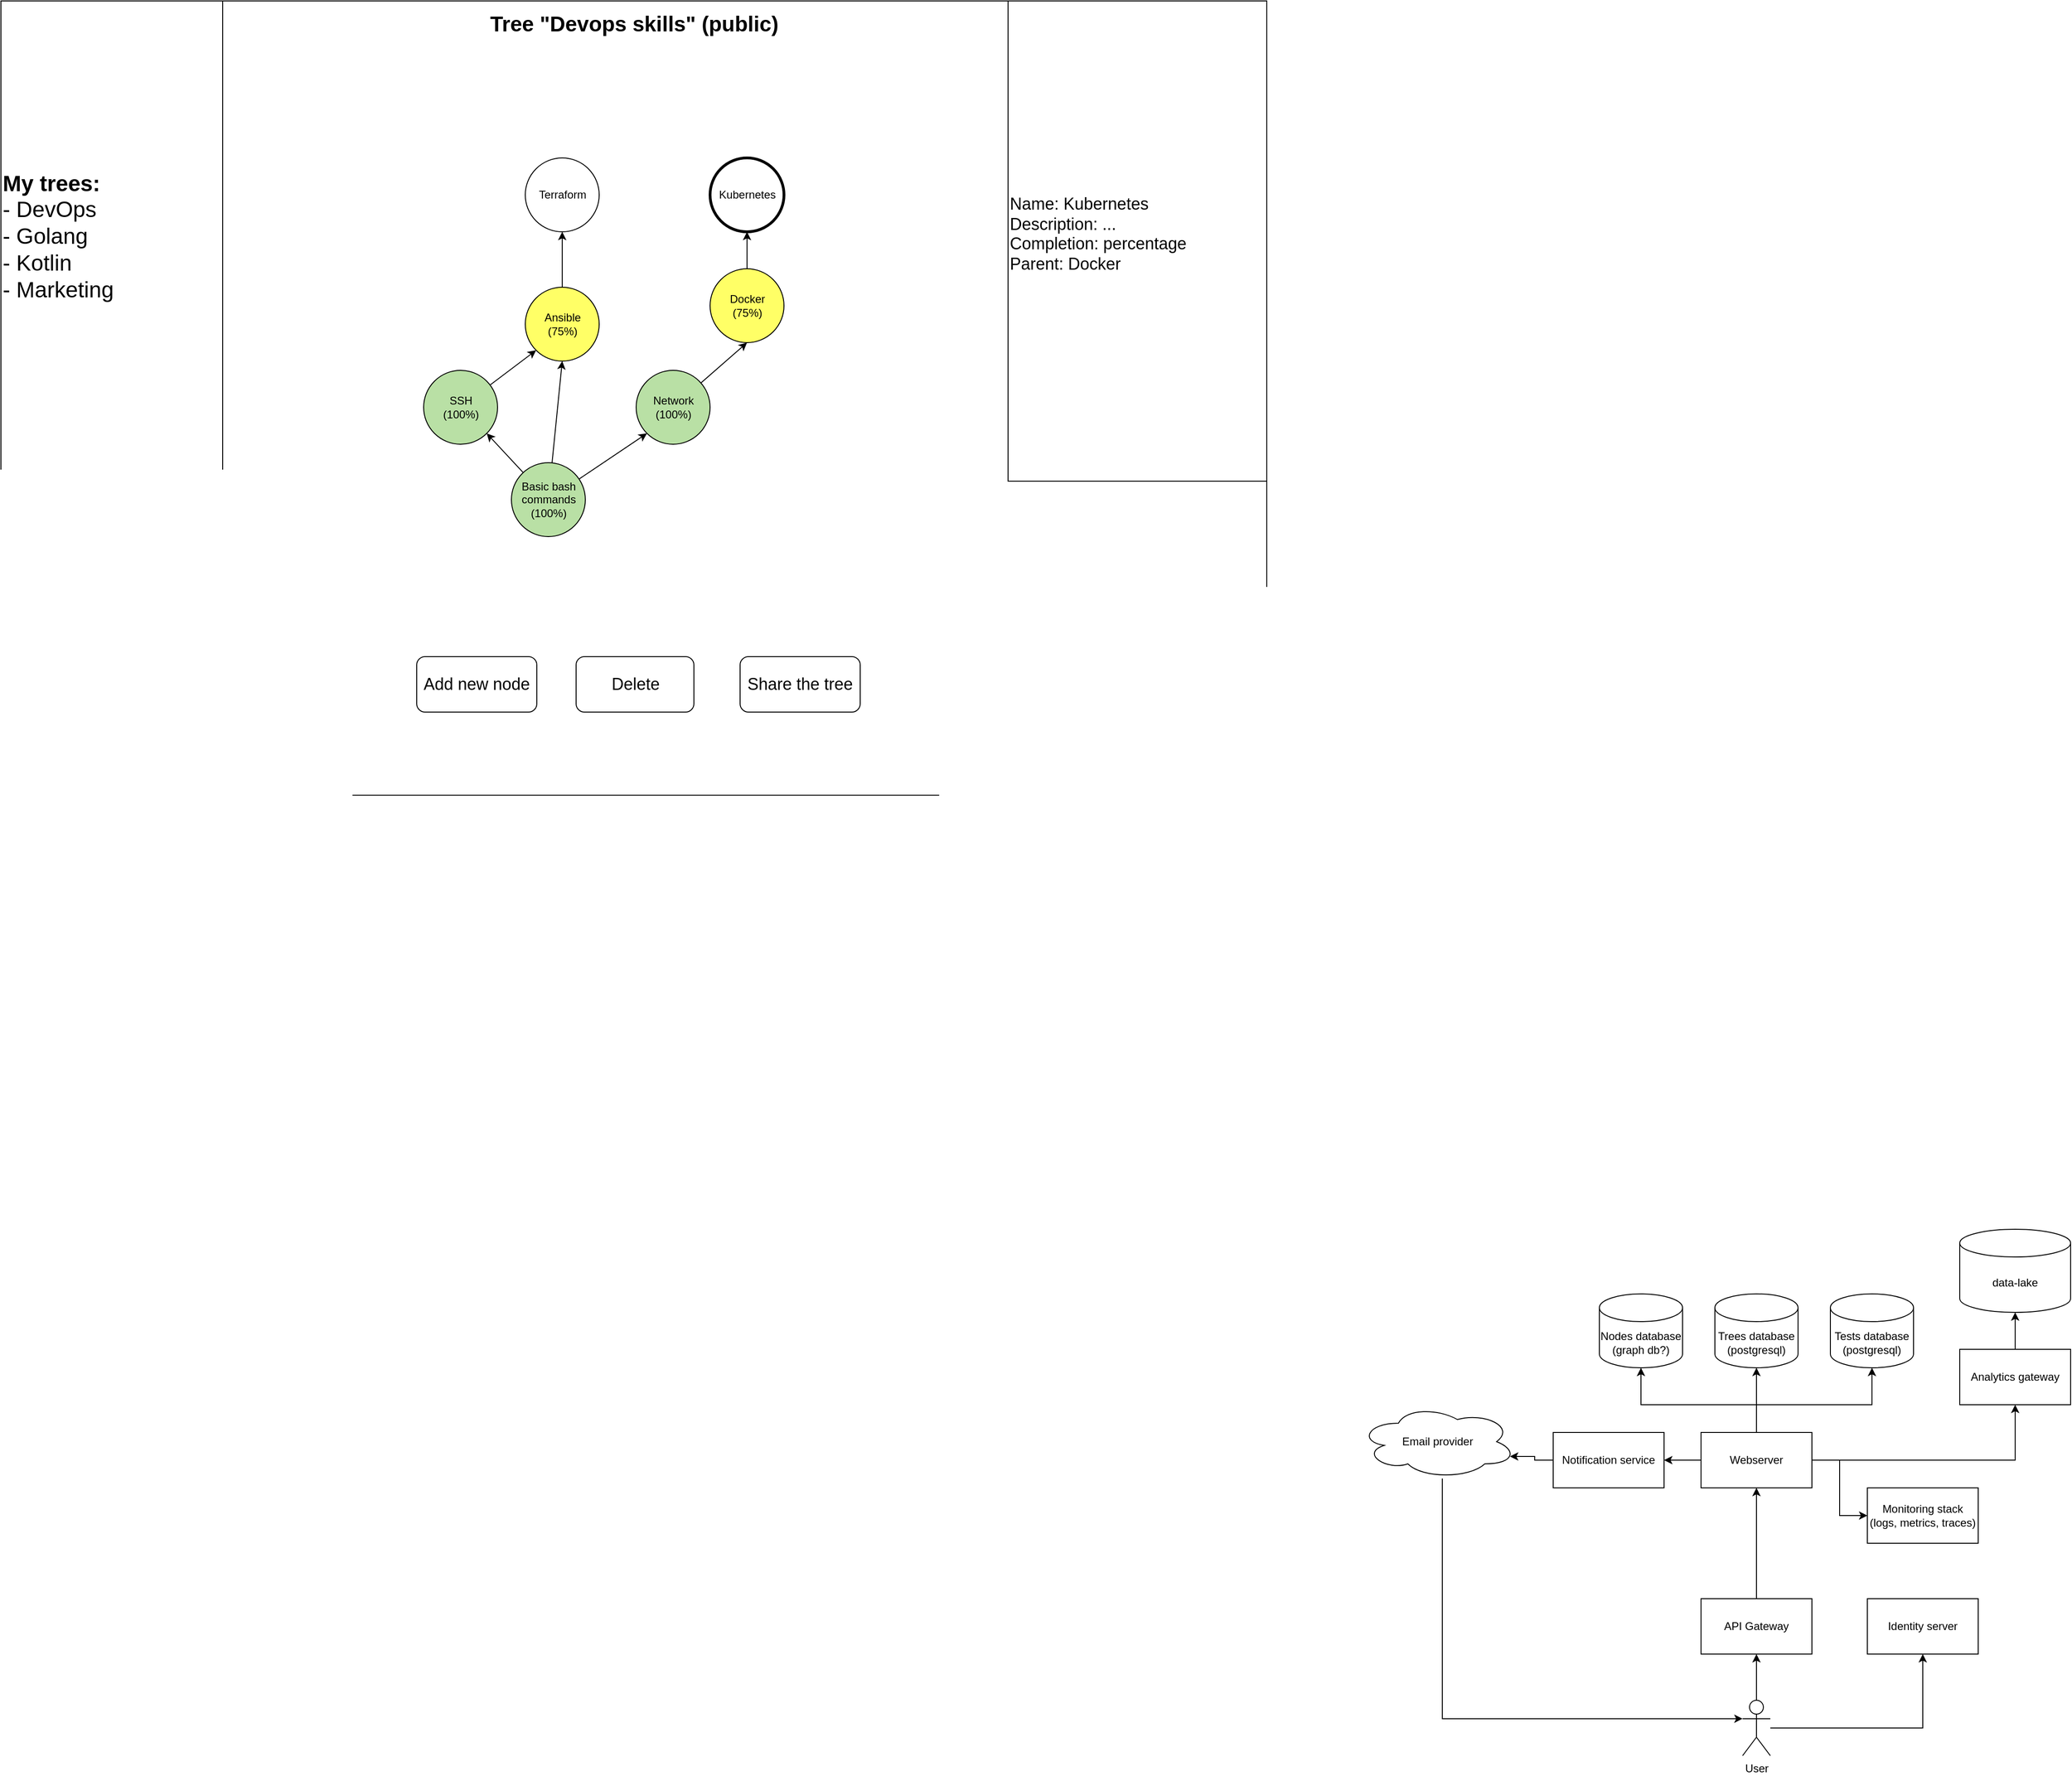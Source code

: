 <mxfile version="24.7.17">
  <diagram name="Страница — 1" id="DxhDVJHK3L4Q7aFtXiuk">
    <mxGraphModel grid="1" page="1" gridSize="10" guides="1" tooltips="1" connect="1" arrows="1" fold="1" pageScale="1" pageWidth="3300" pageHeight="4681" math="0" shadow="0">
      <root>
        <mxCell id="0" />
        <mxCell id="1" parent="0" />
        <mxCell id="wwXaEwJUPEr7kGX-C4Wh-1" value="" style="rounded=0;whiteSpace=wrap;html=1;" vertex="1" parent="1">
          <mxGeometry x="580" y="190" width="1370" height="860" as="geometry" />
        </mxCell>
        <mxCell id="wwXaEwJUPEr7kGX-C4Wh-3" value="Tree &quot;Devops skills&quot; (public)" style="text;html=1;align=center;verticalAlign=middle;whiteSpace=wrap;rounded=0;fontSize=23;fontStyle=1" vertex="1" parent="1">
          <mxGeometry x="1102.5" y="190" width="325" height="50" as="geometry" />
        </mxCell>
        <mxCell id="wwXaEwJUPEr7kGX-C4Wh-14" style="rounded=0;orthogonalLoop=1;jettySize=auto;html=1;entryX=1;entryY=1;entryDx=0;entryDy=0;" edge="1" parent="1" source="wwXaEwJUPEr7kGX-C4Wh-5" target="wwXaEwJUPEr7kGX-C4Wh-7">
          <mxGeometry relative="1" as="geometry" />
        </mxCell>
        <mxCell id="wwXaEwJUPEr7kGX-C4Wh-16" style="rounded=0;orthogonalLoop=1;jettySize=auto;html=1;entryX=0.5;entryY=1;entryDx=0;entryDy=0;" edge="1" parent="1" source="wwXaEwJUPEr7kGX-C4Wh-5" target="wwXaEwJUPEr7kGX-C4Wh-6">
          <mxGeometry relative="1" as="geometry" />
        </mxCell>
        <mxCell id="wwXaEwJUPEr7kGX-C4Wh-20" style="rounded=0;orthogonalLoop=1;jettySize=auto;html=1;entryX=0;entryY=1;entryDx=0;entryDy=0;" edge="1" parent="1" source="wwXaEwJUPEr7kGX-C4Wh-5" target="wwXaEwJUPEr7kGX-C4Wh-19">
          <mxGeometry relative="1" as="geometry" />
        </mxCell>
        <mxCell id="wwXaEwJUPEr7kGX-C4Wh-17" style="edgeStyle=orthogonalEdgeStyle;rounded=0;orthogonalLoop=1;jettySize=auto;html=1;entryX=0.5;entryY=1;entryDx=0;entryDy=0;" edge="1" parent="1" source="wwXaEwJUPEr7kGX-C4Wh-6" target="wwXaEwJUPEr7kGX-C4Wh-8">
          <mxGeometry relative="1" as="geometry" />
        </mxCell>
        <mxCell id="wwXaEwJUPEr7kGX-C4Wh-15" style="rounded=0;orthogonalLoop=1;jettySize=auto;html=1;entryX=0;entryY=1;entryDx=0;entryDy=0;" edge="1" parent="1" source="wwXaEwJUPEr7kGX-C4Wh-7" target="wwXaEwJUPEr7kGX-C4Wh-6">
          <mxGeometry relative="1" as="geometry" />
        </mxCell>
        <mxCell id="wwXaEwJUPEr7kGX-C4Wh-22" style="edgeStyle=orthogonalEdgeStyle;rounded=0;orthogonalLoop=1;jettySize=auto;html=1;" edge="1" parent="1" source="wwXaEwJUPEr7kGX-C4Wh-9" target="wwXaEwJUPEr7kGX-C4Wh-4">
          <mxGeometry relative="1" as="geometry" />
        </mxCell>
        <mxCell id="wwXaEwJUPEr7kGX-C4Wh-10" value="&lt;font style=&quot;font-size: 18px;&quot;&gt;Name: Kubernetes&lt;br&gt;Description: ...&lt;br&gt;Completion: percentage&lt;br&gt;Parent: Docker&lt;br&gt;&lt;/font&gt;&lt;div&gt;&lt;br&gt;&lt;/div&gt;" style="rounded=0;whiteSpace=wrap;html=1;align=left;" vertex="1" parent="1">
          <mxGeometry x="1670" y="190" width="280" height="520" as="geometry" />
        </mxCell>
        <mxCell id="wwXaEwJUPEr7kGX-C4Wh-12" value="&lt;font style=&quot;font-size: 24px;&quot;&gt;&lt;b style=&quot;&quot;&gt;My trees:&lt;/b&gt;&lt;br&gt;- DevOps&lt;br&gt;- Golang&lt;br&gt;- Kotlin&lt;br&gt;- Marketing&lt;/font&gt;" style="rounded=0;whiteSpace=wrap;html=1;align=left;" vertex="1" parent="1">
          <mxGeometry x="580" y="190" width="240" height="510" as="geometry" />
        </mxCell>
        <mxCell id="wwXaEwJUPEr7kGX-C4Wh-21" style="rounded=0;orthogonalLoop=1;jettySize=auto;html=1;entryX=0.5;entryY=1;entryDx=0;entryDy=0;" edge="1" parent="1" source="wwXaEwJUPEr7kGX-C4Wh-19" target="wwXaEwJUPEr7kGX-C4Wh-9">
          <mxGeometry relative="1" as="geometry" />
        </mxCell>
        <mxCell id="wwXaEwJUPEr7kGX-C4Wh-4" value="Kubernetes" style="ellipse;whiteSpace=wrap;html=1;aspect=fixed;strokeWidth=3;" vertex="1" parent="1">
          <mxGeometry x="1347.5" y="360" width="80" height="80" as="geometry" />
        </mxCell>
        <mxCell id="wwXaEwJUPEr7kGX-C4Wh-5" value="Basic bash commands&lt;br&gt;(100%)" style="ellipse;whiteSpace=wrap;html=1;aspect=fixed;fillColor=#B9E0A5;" vertex="1" parent="1">
          <mxGeometry x="1132.5" y="690" width="80" height="80" as="geometry" />
        </mxCell>
        <mxCell id="wwXaEwJUPEr7kGX-C4Wh-6" value="Ansible&lt;br&gt;(75%)" style="ellipse;whiteSpace=wrap;html=1;aspect=fixed;fillColor=#FFFF66;" vertex="1" parent="1">
          <mxGeometry x="1147.5" y="500" width="80" height="80" as="geometry" />
        </mxCell>
        <mxCell id="wwXaEwJUPEr7kGX-C4Wh-7" value="SSH&lt;br&gt;(100%)" style="ellipse;whiteSpace=wrap;html=1;aspect=fixed;fillColor=#B9E0A5;" vertex="1" parent="1">
          <mxGeometry x="1037.5" y="590" width="80" height="80" as="geometry" />
        </mxCell>
        <mxCell id="wwXaEwJUPEr7kGX-C4Wh-8" value="Terraform" style="ellipse;whiteSpace=wrap;html=1;aspect=fixed;" vertex="1" parent="1">
          <mxGeometry x="1147.5" y="360" width="80" height="80" as="geometry" />
        </mxCell>
        <mxCell id="wwXaEwJUPEr7kGX-C4Wh-9" value="Docker&lt;br&gt;(75%)" style="ellipse;whiteSpace=wrap;html=1;aspect=fixed;fillColor=#FFFF66;" vertex="1" parent="1">
          <mxGeometry x="1347.5" y="480" width="80" height="80" as="geometry" />
        </mxCell>
        <mxCell id="wwXaEwJUPEr7kGX-C4Wh-19" value="Network&lt;br&gt;(100%)" style="ellipse;whiteSpace=wrap;html=1;aspect=fixed;fillColor=#B9E0A5;" vertex="1" parent="1">
          <mxGeometry x="1267.5" y="590" width="80" height="80" as="geometry" />
        </mxCell>
        <mxCell id="wwXaEwJUPEr7kGX-C4Wh-23" value="Add new node" style="rounded=1;whiteSpace=wrap;html=1;fontSize=18;" vertex="1" parent="1">
          <mxGeometry x="1030" y="900" width="130" height="60" as="geometry" />
        </mxCell>
        <mxCell id="wwXaEwJUPEr7kGX-C4Wh-24" value="Delete" style="rounded=1;whiteSpace=wrap;html=1;fontSize=18;" vertex="1" parent="1">
          <mxGeometry x="1202.5" y="900" width="127.5" height="60" as="geometry" />
        </mxCell>
        <mxCell id="wwXaEwJUPEr7kGX-C4Wh-25" value="Share the tree" style="rounded=1;whiteSpace=wrap;html=1;fontSize=18;" vertex="1" parent="1">
          <mxGeometry x="1380" y="900" width="130" height="60" as="geometry" />
        </mxCell>
        <mxCell id="wwXaEwJUPEr7kGX-C4Wh-39" style="edgeStyle=orthogonalEdgeStyle;rounded=0;orthogonalLoop=1;jettySize=auto;html=1;entryX=0.5;entryY=1;entryDx=0;entryDy=0;" edge="1" parent="1" source="wwXaEwJUPEr7kGX-C4Wh-26" target="wwXaEwJUPEr7kGX-C4Wh-35">
          <mxGeometry relative="1" as="geometry" />
        </mxCell>
        <mxCell id="wwXaEwJUPEr7kGX-C4Wh-46" style="edgeStyle=orthogonalEdgeStyle;rounded=0;orthogonalLoop=1;jettySize=auto;html=1;" edge="1" parent="1" source="wwXaEwJUPEr7kGX-C4Wh-26" target="wwXaEwJUPEr7kGX-C4Wh-29">
          <mxGeometry relative="1" as="geometry" />
        </mxCell>
        <mxCell id="wwXaEwJUPEr7kGX-C4Wh-26" value="User" style="shape=umlActor;verticalLabelPosition=bottom;verticalAlign=top;html=1;outlineConnect=0;" vertex="1" parent="1">
          <mxGeometry x="2465" y="2030" width="30" height="60" as="geometry" />
        </mxCell>
        <mxCell id="wwXaEwJUPEr7kGX-C4Wh-29" value="Identity server" style="rounded=0;whiteSpace=wrap;html=1;" vertex="1" parent="1">
          <mxGeometry x="2600" y="1920" width="120" height="60" as="geometry" />
        </mxCell>
        <mxCell id="wwXaEwJUPEr7kGX-C4Wh-30" value="Nodes database (graph db?)" style="shape=cylinder3;whiteSpace=wrap;html=1;boundedLbl=1;backgroundOutline=1;size=15;" vertex="1" parent="1">
          <mxGeometry x="2310" y="1590" width="90" height="80" as="geometry" />
        </mxCell>
        <mxCell id="wwXaEwJUPEr7kGX-C4Wh-32" value="Tests database&lt;br&gt;(postgresql)" style="shape=cylinder3;whiteSpace=wrap;html=1;boundedLbl=1;backgroundOutline=1;size=15;" vertex="1" parent="1">
          <mxGeometry x="2560" y="1590" width="90" height="80" as="geometry" />
        </mxCell>
        <mxCell id="wwXaEwJUPEr7kGX-C4Wh-33" value="Trees database&lt;br&gt;(postgresql)" style="shape=cylinder3;whiteSpace=wrap;html=1;boundedLbl=1;backgroundOutline=1;size=15;" vertex="1" parent="1">
          <mxGeometry x="2435" y="1590" width="90" height="80" as="geometry" />
        </mxCell>
        <mxCell id="wwXaEwJUPEr7kGX-C4Wh-48" style="edgeStyle=orthogonalEdgeStyle;rounded=0;orthogonalLoop=1;jettySize=auto;html=1;" edge="1" parent="1" source="wwXaEwJUPEr7kGX-C4Wh-34" target="wwXaEwJUPEr7kGX-C4Wh-47">
          <mxGeometry relative="1" as="geometry" />
        </mxCell>
        <mxCell id="wwXaEwJUPEr7kGX-C4Wh-54" style="edgeStyle=orthogonalEdgeStyle;rounded=0;orthogonalLoop=1;jettySize=auto;html=1;" edge="1" parent="1" source="wwXaEwJUPEr7kGX-C4Wh-34" target="wwXaEwJUPEr7kGX-C4Wh-51">
          <mxGeometry relative="1" as="geometry" />
        </mxCell>
        <mxCell id="wwXaEwJUPEr7kGX-C4Wh-63" style="edgeStyle=orthogonalEdgeStyle;rounded=0;orthogonalLoop=1;jettySize=auto;html=1;" edge="1" parent="1" source="wwXaEwJUPEr7kGX-C4Wh-34" target="wwXaEwJUPEr7kGX-C4Wh-60">
          <mxGeometry relative="1" as="geometry" />
        </mxCell>
        <mxCell id="wwXaEwJUPEr7kGX-C4Wh-34" value="Webserver" style="rounded=0;whiteSpace=wrap;html=1;" vertex="1" parent="1">
          <mxGeometry x="2420" y="1740" width="120" height="60" as="geometry" />
        </mxCell>
        <mxCell id="wwXaEwJUPEr7kGX-C4Wh-40" style="edgeStyle=orthogonalEdgeStyle;rounded=0;orthogonalLoop=1;jettySize=auto;html=1;entryX=0.5;entryY=1;entryDx=0;entryDy=0;" edge="1" parent="1" source="wwXaEwJUPEr7kGX-C4Wh-35" target="wwXaEwJUPEr7kGX-C4Wh-34">
          <mxGeometry relative="1" as="geometry" />
        </mxCell>
        <mxCell id="wwXaEwJUPEr7kGX-C4Wh-35" value="API Gateway" style="rounded=0;whiteSpace=wrap;html=1;" vertex="1" parent="1">
          <mxGeometry x="2420" y="1920" width="120" height="60" as="geometry" />
        </mxCell>
        <mxCell id="wwXaEwJUPEr7kGX-C4Wh-41" style="edgeStyle=orthogonalEdgeStyle;rounded=0;orthogonalLoop=1;jettySize=auto;html=1;entryX=0.5;entryY=1;entryDx=0;entryDy=0;entryPerimeter=0;" edge="1" parent="1" source="wwXaEwJUPEr7kGX-C4Wh-34" target="wwXaEwJUPEr7kGX-C4Wh-33">
          <mxGeometry relative="1" as="geometry" />
        </mxCell>
        <mxCell id="wwXaEwJUPEr7kGX-C4Wh-42" style="edgeStyle=orthogonalEdgeStyle;rounded=0;orthogonalLoop=1;jettySize=auto;html=1;entryX=0.5;entryY=1;entryDx=0;entryDy=0;entryPerimeter=0;" edge="1" parent="1" source="wwXaEwJUPEr7kGX-C4Wh-34" target="wwXaEwJUPEr7kGX-C4Wh-30">
          <mxGeometry relative="1" as="geometry">
            <Array as="points">
              <mxPoint x="2480" y="1710" />
              <mxPoint x="2355" y="1710" />
            </Array>
          </mxGeometry>
        </mxCell>
        <mxCell id="wwXaEwJUPEr7kGX-C4Wh-43" style="edgeStyle=orthogonalEdgeStyle;rounded=0;orthogonalLoop=1;jettySize=auto;html=1;entryX=0.5;entryY=1;entryDx=0;entryDy=0;entryPerimeter=0;" edge="1" parent="1" source="wwXaEwJUPEr7kGX-C4Wh-34" target="wwXaEwJUPEr7kGX-C4Wh-32">
          <mxGeometry relative="1" as="geometry">
            <Array as="points">
              <mxPoint x="2480" y="1710" />
              <mxPoint x="2605" y="1710" />
            </Array>
          </mxGeometry>
        </mxCell>
        <mxCell id="wwXaEwJUPEr7kGX-C4Wh-47" value="Notification service" style="rounded=0;whiteSpace=wrap;html=1;" vertex="1" parent="1">
          <mxGeometry x="2260" y="1740" width="120" height="60" as="geometry" />
        </mxCell>
        <mxCell id="wwXaEwJUPEr7kGX-C4Wh-51" value="Analytics gateway" style="rounded=0;whiteSpace=wrap;html=1;" vertex="1" parent="1">
          <mxGeometry x="2700" y="1650" width="120" height="60" as="geometry" />
        </mxCell>
        <mxCell id="wwXaEwJUPEr7kGX-C4Wh-52" value="data-lake" style="shape=cylinder3;whiteSpace=wrap;html=1;boundedLbl=1;backgroundOutline=1;size=15;" vertex="1" parent="1">
          <mxGeometry x="2700" y="1520" width="120" height="90" as="geometry" />
        </mxCell>
        <mxCell id="wwXaEwJUPEr7kGX-C4Wh-53" value="Email provider" style="ellipse;shape=cloud;whiteSpace=wrap;html=1;" vertex="1" parent="1">
          <mxGeometry x="2050" y="1710" width="170" height="80" as="geometry" />
        </mxCell>
        <mxCell id="wwXaEwJUPEr7kGX-C4Wh-55" style="edgeStyle=orthogonalEdgeStyle;rounded=0;orthogonalLoop=1;jettySize=auto;html=1;entryX=0.5;entryY=1;entryDx=0;entryDy=0;entryPerimeter=0;" edge="1" parent="1" source="wwXaEwJUPEr7kGX-C4Wh-51" target="wwXaEwJUPEr7kGX-C4Wh-52">
          <mxGeometry relative="1" as="geometry" />
        </mxCell>
        <mxCell id="wwXaEwJUPEr7kGX-C4Wh-57" style="edgeStyle=orthogonalEdgeStyle;rounded=0;orthogonalLoop=1;jettySize=auto;html=1;entryX=0.96;entryY=0.7;entryDx=0;entryDy=0;entryPerimeter=0;" edge="1" parent="1" source="wwXaEwJUPEr7kGX-C4Wh-47" target="wwXaEwJUPEr7kGX-C4Wh-53">
          <mxGeometry relative="1" as="geometry" />
        </mxCell>
        <mxCell id="wwXaEwJUPEr7kGX-C4Wh-58" style="edgeStyle=orthogonalEdgeStyle;rounded=0;orthogonalLoop=1;jettySize=auto;html=1;entryX=0;entryY=0.333;entryDx=0;entryDy=0;entryPerimeter=0;" edge="1" parent="1" source="wwXaEwJUPEr7kGX-C4Wh-53" target="wwXaEwJUPEr7kGX-C4Wh-26">
          <mxGeometry relative="1" as="geometry">
            <Array as="points">
              <mxPoint x="2140" y="2050" />
            </Array>
          </mxGeometry>
        </mxCell>
        <mxCell id="wwXaEwJUPEr7kGX-C4Wh-60" value="Monitoring stack&lt;br&gt;(logs, metrics, traces)" style="rounded=0;whiteSpace=wrap;html=1;" vertex="1" parent="1">
          <mxGeometry x="2600" y="1800" width="120" height="60" as="geometry" />
        </mxCell>
      </root>
    </mxGraphModel>
  </diagram>
</mxfile>
